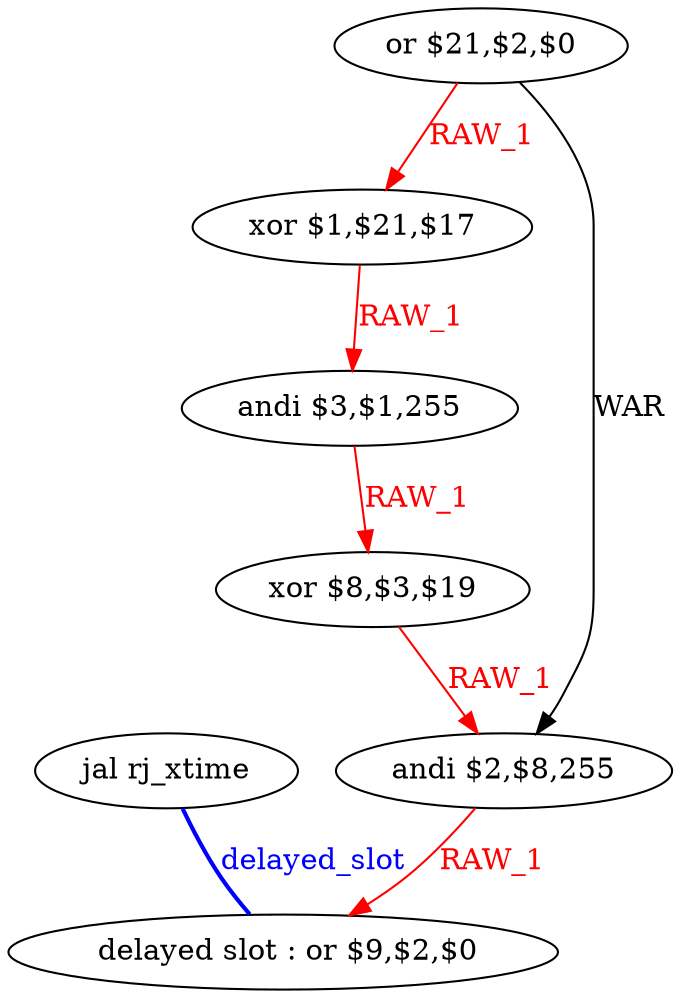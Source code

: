 digraph G1 {
node [shape = ellipse];
i6 [label = " delayed slot : or $9,$2,$0"] ;
i5 ->  i6 [style = bold, dir= none, fontcolor = blue, color = blue, label= "delayed_slot"];
i5 [label = "jal rj_xtime"] ;
i0 [label = "or $21,$2,$0"] ;
i0 ->  i1 [color = red, fontcolor = red, label= "RAW_1"];
i0 ->  i4 [label= "WAR"];
i1 [label = "xor $1,$21,$17"] ;
i1 ->  i2 [color = red, fontcolor = red, label= "RAW_1"];
i2 [label = "andi $3,$1,255"] ;
i2 ->  i3 [color = red, fontcolor = red, label= "RAW_1"];
i3 [label = "xor $8,$3,$19"] ;
i3 ->  i4 [color = red, fontcolor = red, label= "RAW_1"];
i4 [label = "andi $2,$8,255"] ;
i4 ->  i6 [color = red, fontcolor = red, label= "RAW_1"];
}
